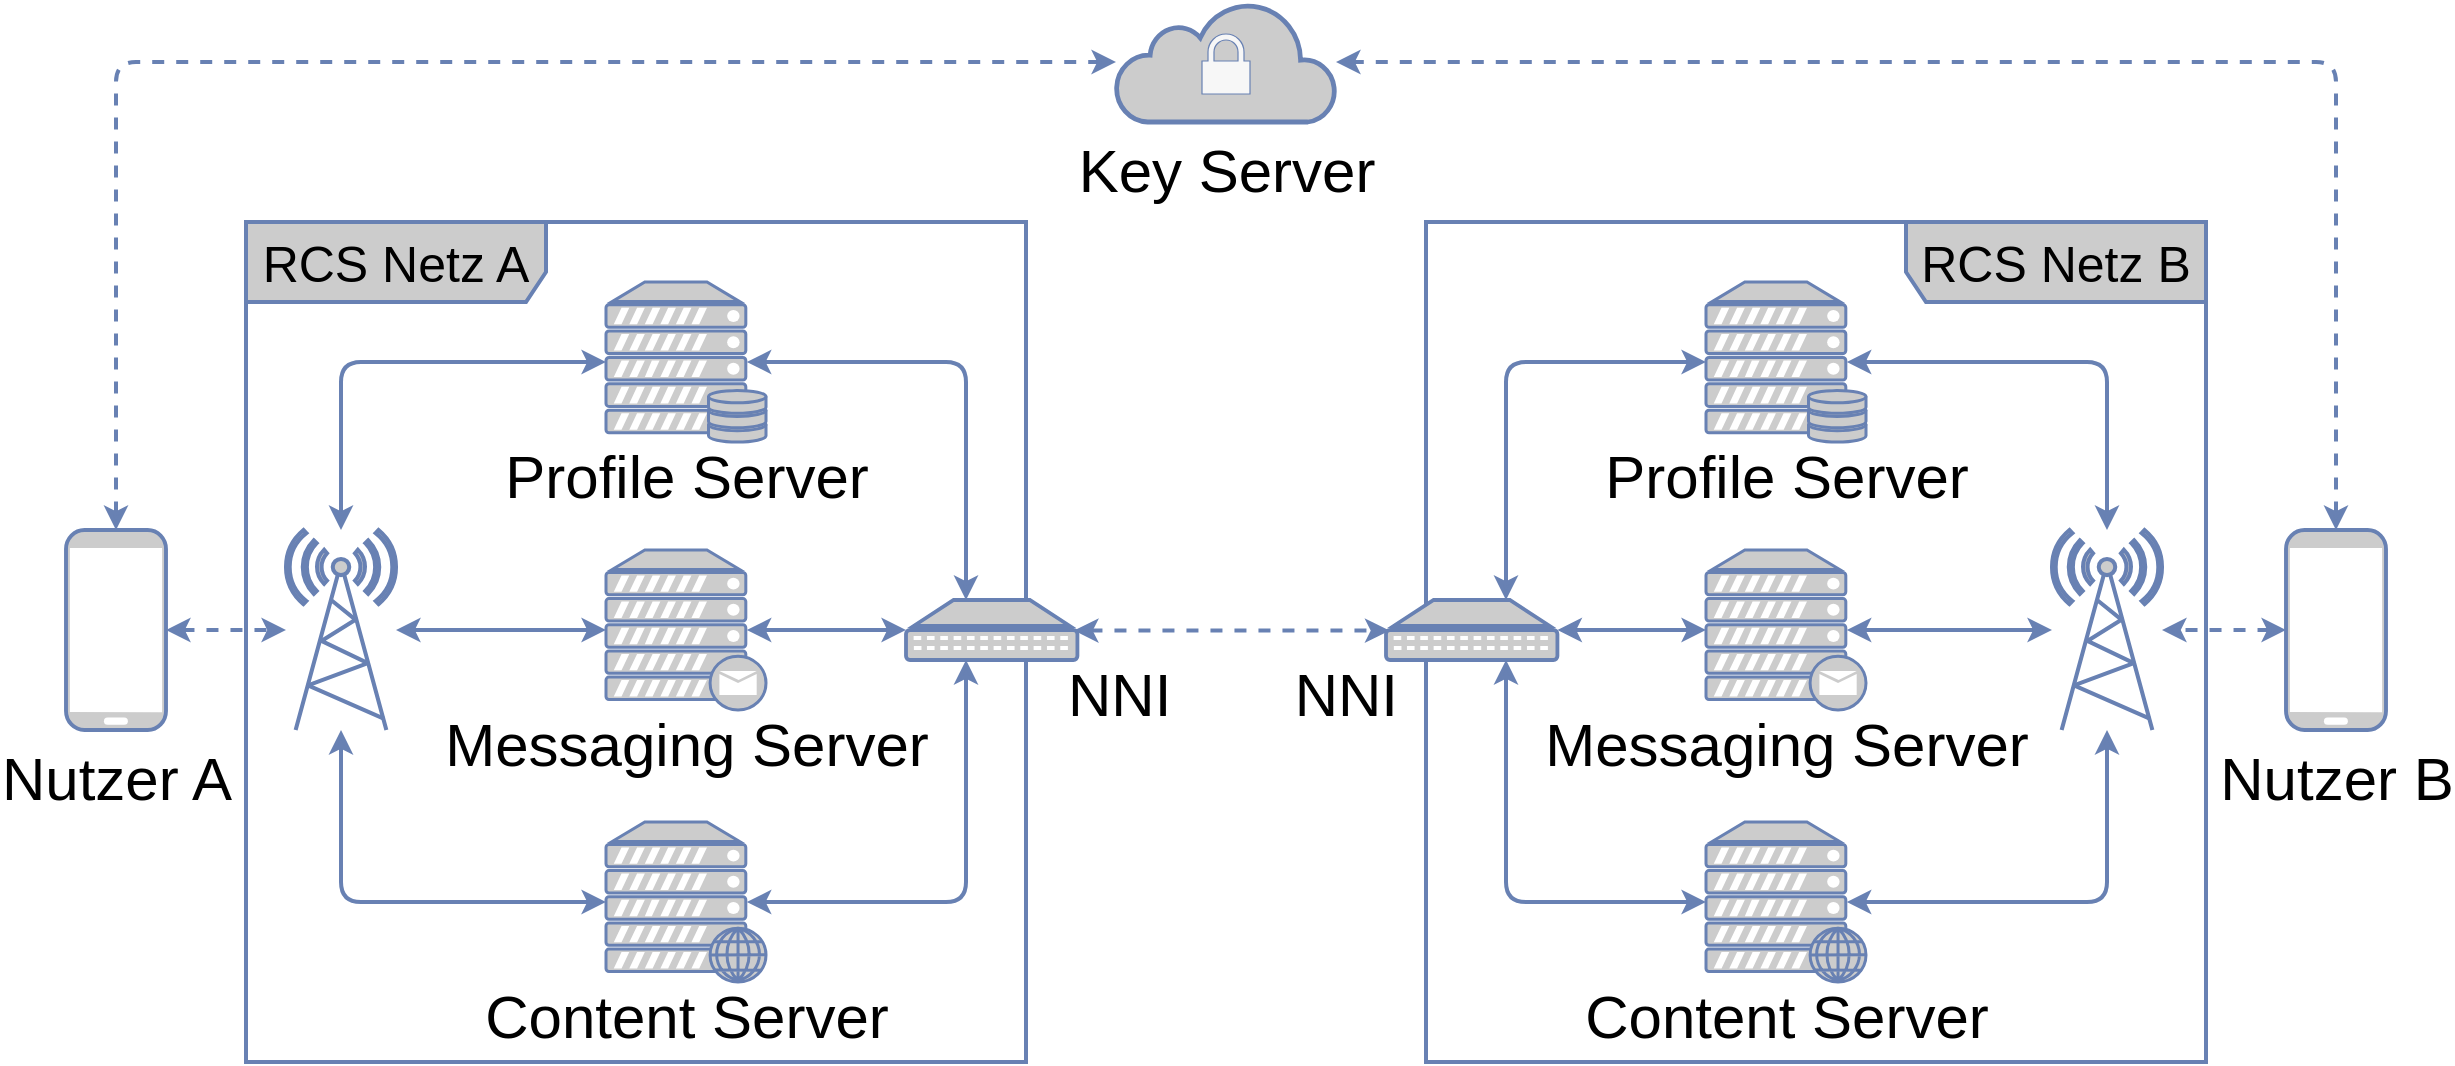 <mxfile version="26.0.4">
  <diagram name="Seite-1" id="aFW3_8HfRu11N2bqZMvD">
    <mxGraphModel dx="2066" dy="1141" grid="1" gridSize="10" guides="1" tooltips="1" connect="1" arrows="1" fold="1" page="1" pageScale="1" pageWidth="1169" pageHeight="827" math="0" shadow="0">
      <root>
        <mxCell id="0" />
        <mxCell id="1" parent="0" />
        <mxCell id="pQr7B-LlqJ96mAxMKaq1-39" value="" style="edgeStyle=orthogonalEdgeStyle;rounded=1;orthogonalLoop=1;jettySize=auto;html=1;exitX=0;exitY=0.5;exitDx=0;exitDy=0;exitPerimeter=0;strokeColor=#6881B3;strokeWidth=2;align=center;verticalAlign=top;fontFamily=Helvetica;fontSize=30;fontColor=#0066CC;fillColor=#CCCCCC;gradientColor=none;gradientDirection=north;dashed=1;startArrow=classic;startFill=1;" parent="1" source="pQr7B-LlqJ96mAxMKaq1-1" target="pQr7B-LlqJ96mAxMKaq1-23" edge="1">
          <mxGeometry relative="1" as="geometry" />
        </mxCell>
        <mxCell id="pQr7B-LlqJ96mAxMKaq1-41" value="" style="edgeStyle=orthogonalEdgeStyle;rounded=1;orthogonalLoop=1;jettySize=auto;html=1;exitX=0.5;exitY=0;exitDx=0;exitDy=0;exitPerimeter=0;strokeColor=#6881B3;strokeWidth=2;align=center;verticalAlign=top;fontFamily=Helvetica;fontSize=30;fontColor=#0066CC;fillColor=#CCCCCC;gradientColor=none;gradientDirection=north;dashed=1;startArrow=classic;startFill=1;" parent="1" source="pQr7B-LlqJ96mAxMKaq1-1" target="pQr7B-LlqJ96mAxMKaq1-10" edge="1">
          <mxGeometry relative="1" as="geometry">
            <mxPoint x="1225" y="374" as="sourcePoint" />
            <Array as="points">
              <mxPoint x="1275" y="80" />
            </Array>
          </mxGeometry>
        </mxCell>
        <mxCell id="pQr7B-LlqJ96mAxMKaq1-1" value="Nutzer B" style="verticalAlign=top;verticalLabelPosition=bottom;labelPosition=center;align=center;html=1;outlineConnect=0;gradientDirection=north;strokeWidth=2;shape=mxgraph.networks.mobile;rounded=1;strokeColor=#6881B3;fontFamily=Helvetica;fontSize=30;fontColor=light-dark(#000000, #56aeff);fillColor=#CCCCCC;gradientColor=none;" parent="1" vertex="1">
          <mxGeometry x="1250" y="314" width="50" height="100" as="geometry" />
        </mxCell>
        <mxCell id="pQr7B-LlqJ96mAxMKaq1-5" value="" style="edgeStyle=orthogonalEdgeStyle;rounded=1;orthogonalLoop=1;jettySize=auto;html=1;exitX=1;exitY=0.5;exitDx=0;exitDy=0;exitPerimeter=0;strokeColor=#6881B3;strokeWidth=2;align=center;verticalAlign=top;fontFamily=Helvetica;fontSize=30;fontColor=#0066CC;fillColor=#CCCCCC;gradientColor=none;gradientDirection=north;dashed=1;startArrow=classic;startFill=1;" parent="1" source="pQr7B-LlqJ96mAxMKaq1-2" target="pQr7B-LlqJ96mAxMKaq1-4" edge="1">
          <mxGeometry relative="1" as="geometry" />
        </mxCell>
        <mxCell id="pQr7B-LlqJ96mAxMKaq1-40" value="" style="edgeStyle=orthogonalEdgeStyle;rounded=1;orthogonalLoop=1;jettySize=auto;html=1;exitX=0.5;exitY=0;exitDx=0;exitDy=0;exitPerimeter=0;strokeColor=#6881B3;strokeWidth=2;align=center;verticalAlign=top;fontFamily=Helvetica;fontSize=30;fontColor=#0066CC;fillColor=#CCCCCC;gradientColor=none;gradientDirection=north;dashed=1;startArrow=classic;startFill=1;" parent="1" source="pQr7B-LlqJ96mAxMKaq1-2" target="pQr7B-LlqJ96mAxMKaq1-10" edge="1">
          <mxGeometry relative="1" as="geometry">
            <mxPoint x="175" y="374" as="sourcePoint" />
            <Array as="points">
              <mxPoint x="165" y="80" />
            </Array>
          </mxGeometry>
        </mxCell>
        <mxCell id="pQr7B-LlqJ96mAxMKaq1-2" value="Nutzer A" style="verticalAlign=top;verticalLabelPosition=bottom;labelPosition=center;align=center;html=1;outlineConnect=0;gradientDirection=north;strokeWidth=2;shape=mxgraph.networks.mobile;rounded=1;strokeColor=#6881B3;fontFamily=Helvetica;fontSize=30;fontColor=light-dark(#000000, #56aeff);fillColor=#CCCCCC;gradientColor=none;" parent="1" vertex="1">
          <mxGeometry x="140" y="314" width="50" height="100" as="geometry" />
        </mxCell>
        <mxCell id="pQr7B-LlqJ96mAxMKaq1-4" value="" style="verticalAlign=top;verticalLabelPosition=bottom;labelPosition=center;align=center;html=1;outlineConnect=0;gradientDirection=north;strokeWidth=2;shape=mxgraph.networks.radio_tower;rounded=1;strokeColor=#6881B3;fontFamily=Helvetica;fontSize=30;fontColor=#0066CC;fillColor=#CCCCCC;gradientColor=none;" parent="1" vertex="1">
          <mxGeometry x="250" y="314" width="55" height="100" as="geometry" />
        </mxCell>
        <mxCell id="pQr7B-LlqJ96mAxMKaq1-17" value="" style="edgeStyle=orthogonalEdgeStyle;rounded=1;orthogonalLoop=1;jettySize=auto;html=1;exitX=0;exitY=0.5;exitDx=0;exitDy=0;exitPerimeter=0;endArrow=classic;endFill=1;startArrow=classic;startFill=1;strokeColor=#6881B3;strokeWidth=2;align=center;verticalAlign=top;fontFamily=Helvetica;fontSize=30;fontColor=#0066CC;fillColor=#CCCCCC;gradientColor=none;gradientDirection=north;" parent="1" source="pQr7B-LlqJ96mAxMKaq1-7" target="pQr7B-LlqJ96mAxMKaq1-4" edge="1">
          <mxGeometry relative="1" as="geometry" />
        </mxCell>
        <mxCell id="pQr7B-LlqJ96mAxMKaq1-20" value="" style="edgeStyle=orthogonalEdgeStyle;rounded=1;orthogonalLoop=1;jettySize=auto;html=1;exitX=0.88;exitY=0.5;exitDx=0;exitDy=0;exitPerimeter=0;strokeColor=#6881B3;strokeWidth=2;align=center;verticalAlign=top;fontFamily=Helvetica;fontSize=30;fontColor=#0066CC;fillColor=#CCCCCC;gradientColor=none;gradientDirection=north;startArrow=classic;startFill=1;" parent="1" source="pQr7B-LlqJ96mAxMKaq1-7" target="pQr7B-LlqJ96mAxMKaq1-18" edge="1">
          <mxGeometry relative="1" as="geometry" />
        </mxCell>
        <mxCell id="pQr7B-LlqJ96mAxMKaq1-7" value="Messaging Server" style="verticalAlign=top;verticalLabelPosition=bottom;labelPosition=center;align=center;html=1;outlineConnect=0;gradientDirection=north;strokeWidth=2;shape=mxgraph.networks.mail_server;fillStyle=auto;shadow=0;rounded=1;strokeColor=#6881B3;fontFamily=Helvetica;fontSize=30;fontColor=light-dark(#000000, #56aeff);fillColor=#CCCCCC;gradientColor=none;spacing=-5;" parent="1" vertex="1">
          <mxGeometry x="410" y="324" width="80" height="80" as="geometry" />
        </mxCell>
        <mxCell id="pQr7B-LlqJ96mAxMKaq1-16" value="" style="edgeStyle=orthogonalEdgeStyle;rounded=1;orthogonalLoop=1;jettySize=auto;html=1;exitX=0;exitY=0.5;exitDx=0;exitDy=0;exitPerimeter=0;startArrow=classic;startFill=1;endArrow=classic;endFill=1;strokeColor=#6881B3;strokeWidth=2;align=center;verticalAlign=top;fontFamily=Helvetica;fontSize=30;fontColor=#0066CC;fillColor=#CCCCCC;gradientColor=none;gradientDirection=north;" parent="1" source="pQr7B-LlqJ96mAxMKaq1-9" target="pQr7B-LlqJ96mAxMKaq1-4" edge="1">
          <mxGeometry relative="1" as="geometry" />
        </mxCell>
        <mxCell id="pQr7B-LlqJ96mAxMKaq1-22" value="" style="edgeStyle=orthogonalEdgeStyle;rounded=1;orthogonalLoop=1;jettySize=auto;html=1;exitX=0.88;exitY=0.5;exitDx=0;exitDy=0;exitPerimeter=0;strokeColor=#6881B3;strokeWidth=2;align=center;verticalAlign=top;fontFamily=Helvetica;fontSize=30;fontColor=#0066CC;fillColor=#CCCCCC;gradientColor=none;gradientDirection=north;startArrow=classic;startFill=1;" parent="1" source="pQr7B-LlqJ96mAxMKaq1-9" target="pQr7B-LlqJ96mAxMKaq1-18" edge="1">
          <mxGeometry relative="1" as="geometry">
            <Array as="points">
              <mxPoint x="590" y="500" />
            </Array>
          </mxGeometry>
        </mxCell>
        <mxCell id="pQr7B-LlqJ96mAxMKaq1-9" value="Content Server" style="verticalAlign=top;verticalLabelPosition=bottom;labelPosition=center;align=center;html=1;outlineConnect=0;gradientDirection=north;strokeWidth=2;shape=mxgraph.networks.web_server;rounded=1;strokeColor=#6881B3;fontFamily=Helvetica;fontSize=30;fontColor=light-dark(#000000, #56aeff);fillColor=#CCCCCC;gradientColor=none;spacing=-5;" parent="1" vertex="1">
          <mxGeometry x="410" y="460" width="80" height="80" as="geometry" />
        </mxCell>
        <mxCell id="pQr7B-LlqJ96mAxMKaq1-10" value="Key&amp;nbsp;Server" style="html=1;outlineConnect=0;gradientDirection=north;strokeWidth=2;shape=mxgraph.networks.cloud;labelPosition=center;verticalLabelPosition=bottom;align=center;verticalAlign=top;rounded=1;strokeColor=#6881B3;fontFamily=Helvetica;fontSize=30;fontColor=light-dark(#000000, #56aeff);fillColor=#CCCCCC;gradientColor=none;" parent="1" vertex="1">
          <mxGeometry x="665" y="50" width="110" height="60" as="geometry" />
        </mxCell>
        <mxCell id="pQr7B-LlqJ96mAxMKaq1-14" value="" style="edgeStyle=orthogonalEdgeStyle;rounded=1;orthogonalLoop=1;jettySize=auto;html=1;exitX=0;exitY=0.5;exitDx=0;exitDy=0;exitPerimeter=0;startArrow=classic;startFill=1;endArrow=classic;endFill=1;strokeColor=#6881B3;strokeWidth=2;align=center;verticalAlign=top;fontFamily=Helvetica;fontSize=30;fontColor=#0066CC;fillColor=#CCCCCC;gradientColor=none;gradientDirection=north;" parent="1" source="pQr7B-LlqJ96mAxMKaq1-11" target="pQr7B-LlqJ96mAxMKaq1-4" edge="1">
          <mxGeometry relative="1" as="geometry" />
        </mxCell>
        <mxCell id="pQr7B-LlqJ96mAxMKaq1-21" value="" style="edgeStyle=orthogonalEdgeStyle;rounded=1;orthogonalLoop=1;jettySize=auto;html=1;exitX=0.88;exitY=0.5;exitDx=0;exitDy=0;exitPerimeter=0;strokeColor=#6881B3;strokeWidth=2;align=center;verticalAlign=top;fontFamily=Helvetica;fontSize=30;fontColor=#0066CC;fillColor=#CCCCCC;gradientColor=none;gradientDirection=north;startArrow=classic;startFill=1;" parent="1" source="pQr7B-LlqJ96mAxMKaq1-11" target="pQr7B-LlqJ96mAxMKaq1-18" edge="1">
          <mxGeometry relative="1" as="geometry">
            <Array as="points">
              <mxPoint x="590" y="230" />
            </Array>
          </mxGeometry>
        </mxCell>
        <mxCell id="pQr7B-LlqJ96mAxMKaq1-11" value="Profile Server" style="verticalAlign=top;verticalLabelPosition=bottom;labelPosition=center;align=center;html=1;outlineConnect=0;gradientDirection=north;strokeWidth=2;shape=mxgraph.networks.server_storage;rounded=1;strokeColor=#6881B3;fontFamily=Helvetica;fontSize=30;fontColor=light-dark(#000000, #56aeff);fillColor=#CCCCCC;gradientColor=none;horizontal=1;spacing=-5;" parent="1" vertex="1">
          <mxGeometry x="410" y="190" width="80" height="80" as="geometry" />
        </mxCell>
        <mxCell id="pQr7B-LlqJ96mAxMKaq1-13" value="RCS Netz A" style="shape=umlFrame;whiteSpace=wrap;html=1;pointerEvents=0;width=150;height=40;rounded=1;strokeColor=#6881B3;strokeWidth=2;align=center;verticalAlign=middle;fontFamily=Helvetica;fontSize=25;fontColor=light-dark(#000000, #56aeff);fillColor=#CCCCCC;gradientColor=none;gradientDirection=north;" parent="1" vertex="1">
          <mxGeometry x="230" y="160" width="390" height="420" as="geometry" />
        </mxCell>
        <mxCell id="pQr7B-LlqJ96mAxMKaq1-18" value="NNI" style="verticalAlign=top;verticalLabelPosition=bottom;labelPosition=right;align=left;html=1;outlineConnect=0;gradientDirection=north;strokeWidth=2;shape=mxgraph.networks.patch_panel;rounded=1;strokeColor=#6881B3;fontFamily=Helvetica;fontSize=30;fontColor=light-dark(#000000, #56aeff);fillColor=#CCCCCC;gradientColor=none;spacing=-5;" parent="1" vertex="1">
          <mxGeometry x="560" y="349" width="85.71" height="30" as="geometry" />
        </mxCell>
        <mxCell id="pQr7B-LlqJ96mAxMKaq1-23" value="" style="verticalAlign=top;verticalLabelPosition=bottom;labelPosition=center;align=center;html=1;outlineConnect=0;gradientDirection=north;strokeWidth=2;shape=mxgraph.networks.radio_tower;rounded=1;strokeColor=#6881B3;fontFamily=Helvetica;fontSize=30;fontColor=#0066CC;fillColor=#CCCCCC;gradientColor=none;" parent="1" vertex="1">
          <mxGeometry x="1133" y="314" width="55" height="100" as="geometry" />
        </mxCell>
        <mxCell id="pQr7B-LlqJ96mAxMKaq1-35" value="" style="edgeStyle=orthogonalEdgeStyle;rounded=1;orthogonalLoop=1;jettySize=auto;html=1;exitX=0;exitY=0.5;exitDx=0;exitDy=0;exitPerimeter=0;strokeColor=#6881B3;strokeWidth=2;align=center;verticalAlign=top;fontFamily=Helvetica;fontSize=30;fontColor=#0066CC;fillColor=#CCCCCC;gradientColor=none;gradientDirection=north;endArrow=classic;endFill=1;startArrow=classic;startFill=1;" parent="1" source="pQr7B-LlqJ96mAxMKaq1-26" target="pQr7B-LlqJ96mAxMKaq1-34" edge="1">
          <mxGeometry relative="1" as="geometry" />
        </mxCell>
        <mxCell id="pQr7B-LlqJ96mAxMKaq1-44" value="" style="edgeStyle=orthogonalEdgeStyle;rounded=1;orthogonalLoop=1;jettySize=auto;html=1;exitX=0.88;exitY=0.5;exitDx=0;exitDy=0;exitPerimeter=0;startArrow=classic;startFill=1;endArrow=classic;endFill=1;strokeColor=#6881B3;strokeWidth=2;align=center;verticalAlign=top;fontFamily=Helvetica;fontSize=30;fontColor=#0066CC;fillColor=#CCCCCC;gradientColor=none;gradientDirection=north;" parent="1" source="pQr7B-LlqJ96mAxMKaq1-26" target="pQr7B-LlqJ96mAxMKaq1-23" edge="1">
          <mxGeometry relative="1" as="geometry" />
        </mxCell>
        <mxCell id="pQr7B-LlqJ96mAxMKaq1-26" value="Messaging Server" style="verticalAlign=top;verticalLabelPosition=bottom;labelPosition=center;align=center;html=1;outlineConnect=0;gradientDirection=north;strokeWidth=2;shape=mxgraph.networks.mail_server;rounded=1;strokeColor=#6881B3;fontFamily=Helvetica;fontSize=30;fontColor=light-dark(#000000, #56aeff);fillColor=#CCCCCC;gradientColor=none;spacing=-5;" parent="1" vertex="1">
          <mxGeometry x="960" y="324" width="80" height="80" as="geometry" />
        </mxCell>
        <mxCell id="pQr7B-LlqJ96mAxMKaq1-37" value="" style="edgeStyle=orthogonalEdgeStyle;rounded=1;orthogonalLoop=1;jettySize=auto;html=1;exitX=0;exitY=0.5;exitDx=0;exitDy=0;exitPerimeter=0;strokeColor=#6881B3;strokeWidth=2;align=center;verticalAlign=top;fontFamily=Helvetica;fontSize=30;fontColor=#0066CC;fillColor=#CCCCCC;gradientColor=none;gradientDirection=north;startArrow=classic;startFill=1;" parent="1" source="pQr7B-LlqJ96mAxMKaq1-29" target="pQr7B-LlqJ96mAxMKaq1-34" edge="1">
          <mxGeometry relative="1" as="geometry">
            <Array as="points">
              <mxPoint x="860" y="500" />
            </Array>
          </mxGeometry>
        </mxCell>
        <mxCell id="pQr7B-LlqJ96mAxMKaq1-43" value="" style="edgeStyle=orthogonalEdgeStyle;rounded=1;orthogonalLoop=1;jettySize=auto;html=1;exitX=0.88;exitY=0.5;exitDx=0;exitDy=0;exitPerimeter=0;startArrow=classic;startFill=1;endArrow=classic;endFill=1;strokeColor=#6881B3;strokeWidth=2;align=center;verticalAlign=top;fontFamily=Helvetica;fontSize=30;fontColor=#0066CC;fillColor=#CCCCCC;gradientColor=none;gradientDirection=north;" parent="1" source="pQr7B-LlqJ96mAxMKaq1-29" target="pQr7B-LlqJ96mAxMKaq1-23" edge="1">
          <mxGeometry relative="1" as="geometry" />
        </mxCell>
        <mxCell id="pQr7B-LlqJ96mAxMKaq1-29" value="Content Server" style="verticalAlign=top;verticalLabelPosition=bottom;labelPosition=center;align=center;html=1;outlineConnect=0;gradientDirection=north;strokeWidth=2;shape=mxgraph.networks.web_server;rounded=1;strokeColor=#6881B3;fontFamily=Helvetica;fontSize=30;fontColor=light-dark(#000000, #56aeff);fillColor=#CCCCCC;gradientColor=none;spacing=-5;" parent="1" vertex="1">
          <mxGeometry x="960" y="460" width="80" height="80" as="geometry" />
        </mxCell>
        <mxCell id="pQr7B-LlqJ96mAxMKaq1-36" value="" style="edgeStyle=orthogonalEdgeStyle;rounded=1;orthogonalLoop=1;jettySize=auto;html=1;exitX=0;exitY=0.5;exitDx=0;exitDy=0;exitPerimeter=0;strokeColor=#6881B3;strokeWidth=2;align=center;verticalAlign=top;fontFamily=Helvetica;fontSize=30;fontColor=#0066CC;fillColor=#CCCCCC;gradientColor=none;gradientDirection=north;startArrow=classic;startFill=1;" parent="1" source="pQr7B-LlqJ96mAxMKaq1-32" target="pQr7B-LlqJ96mAxMKaq1-34" edge="1">
          <mxGeometry relative="1" as="geometry">
            <Array as="points">
              <mxPoint x="860" y="230" />
            </Array>
          </mxGeometry>
        </mxCell>
        <mxCell id="pQr7B-LlqJ96mAxMKaq1-42" value="" style="edgeStyle=orthogonalEdgeStyle;rounded=1;orthogonalLoop=1;jettySize=auto;html=1;exitX=0.88;exitY=0.5;exitDx=0;exitDy=0;exitPerimeter=0;startArrow=classic;startFill=1;endArrow=classic;endFill=1;strokeColor=#6881B3;strokeWidth=2;align=center;verticalAlign=top;fontFamily=Helvetica;fontSize=30;fontColor=#0066CC;fillColor=#CCCCCC;gradientColor=none;gradientDirection=north;" parent="1" source="pQr7B-LlqJ96mAxMKaq1-32" target="pQr7B-LlqJ96mAxMKaq1-23" edge="1">
          <mxGeometry relative="1" as="geometry" />
        </mxCell>
        <mxCell id="pQr7B-LlqJ96mAxMKaq1-32" value="Profile Server" style="verticalAlign=top;verticalLabelPosition=bottom;labelPosition=center;align=center;html=1;outlineConnect=0;gradientDirection=north;strokeWidth=2;shape=mxgraph.networks.server_storage;rounded=1;strokeColor=#6881B3;fontFamily=Helvetica;fontSize=30;fontColor=light-dark(#000000, #56aeff);fillColor=#CCCCCC;gradientColor=none;spacing=-5;" parent="1" vertex="1">
          <mxGeometry x="960" y="190" width="80" height="80" as="geometry" />
        </mxCell>
        <mxCell id="pQr7B-LlqJ96mAxMKaq1-33" value="RCS Netz B" style="shape=umlFrame;whiteSpace=wrap;html=1;pointerEvents=0;width=150;height=40;rounded=1;strokeColor=#6881B3;strokeWidth=2;align=center;verticalAlign=middle;fontFamily=Helvetica;fontSize=25;fontColor=light-dark(#000000, #56aeff);fillColor=#CCCCCC;gradientColor=none;gradientDirection=north;labelPosition=center;verticalLabelPosition=middle;labelBackgroundColor=none;flipH=1;" parent="1" vertex="1">
          <mxGeometry x="820" y="160" width="390" height="420" as="geometry" />
        </mxCell>
        <mxCell id="pQr7B-LlqJ96mAxMKaq1-34" value="NNI" style="verticalAlign=top;verticalLabelPosition=bottom;labelPosition=left;align=right;html=1;outlineConnect=0;gradientDirection=north;strokeWidth=2;shape=mxgraph.networks.patch_panel;rounded=1;strokeColor=#6881B3;fontFamily=Helvetica;fontSize=30;fontColor=light-dark(#000000, #56aeff);fillColor=#CCCCCC;gradientColor=none;spacing=-5;" parent="1" vertex="1">
          <mxGeometry x="800" y="349" width="85.71" height="30" as="geometry" />
        </mxCell>
        <mxCell id="pQr7B-LlqJ96mAxMKaq1-38" value="" style="edgeStyle=orthogonalEdgeStyle;rounded=1;orthogonalLoop=1;jettySize=auto;html=1;exitX=0.98;exitY=0.51;exitDx=0;exitDy=0;exitPerimeter=0;entryX=0.02;entryY=0.51;entryDx=0;entryDy=0;entryPerimeter=0;strokeColor=#6881B3;strokeWidth=2;align=center;verticalAlign=top;fontFamily=Helvetica;fontSize=30;fontColor=#0066CC;fillColor=#CCCCCC;gradientColor=none;gradientDirection=north;dashed=1;startArrow=classic;startFill=1;" parent="1" source="pQr7B-LlqJ96mAxMKaq1-18" target="pQr7B-LlqJ96mAxMKaq1-34" edge="1">
          <mxGeometry relative="1" as="geometry" />
        </mxCell>
        <mxCell id="pQr7B-LlqJ96mAxMKaq1-45" value="" style="verticalAlign=top;verticalLabelPosition=bottom;labelPosition=center;align=center;html=1;outlineConnect=0;gradientDirection=north;strokeWidth=2;shape=mxgraph.networks.secured;rounded=1;strokeColor=#6881B3;fontFamily=Helvetica;fontSize=30;fontColor=#0066CC;fillColor=#F7F7F7;gradientColor=none;fillStyle=auto;" parent="1" vertex="1">
          <mxGeometry x="708" y="66" width="24" height="30" as="geometry" />
        </mxCell>
      </root>
    </mxGraphModel>
  </diagram>
</mxfile>
